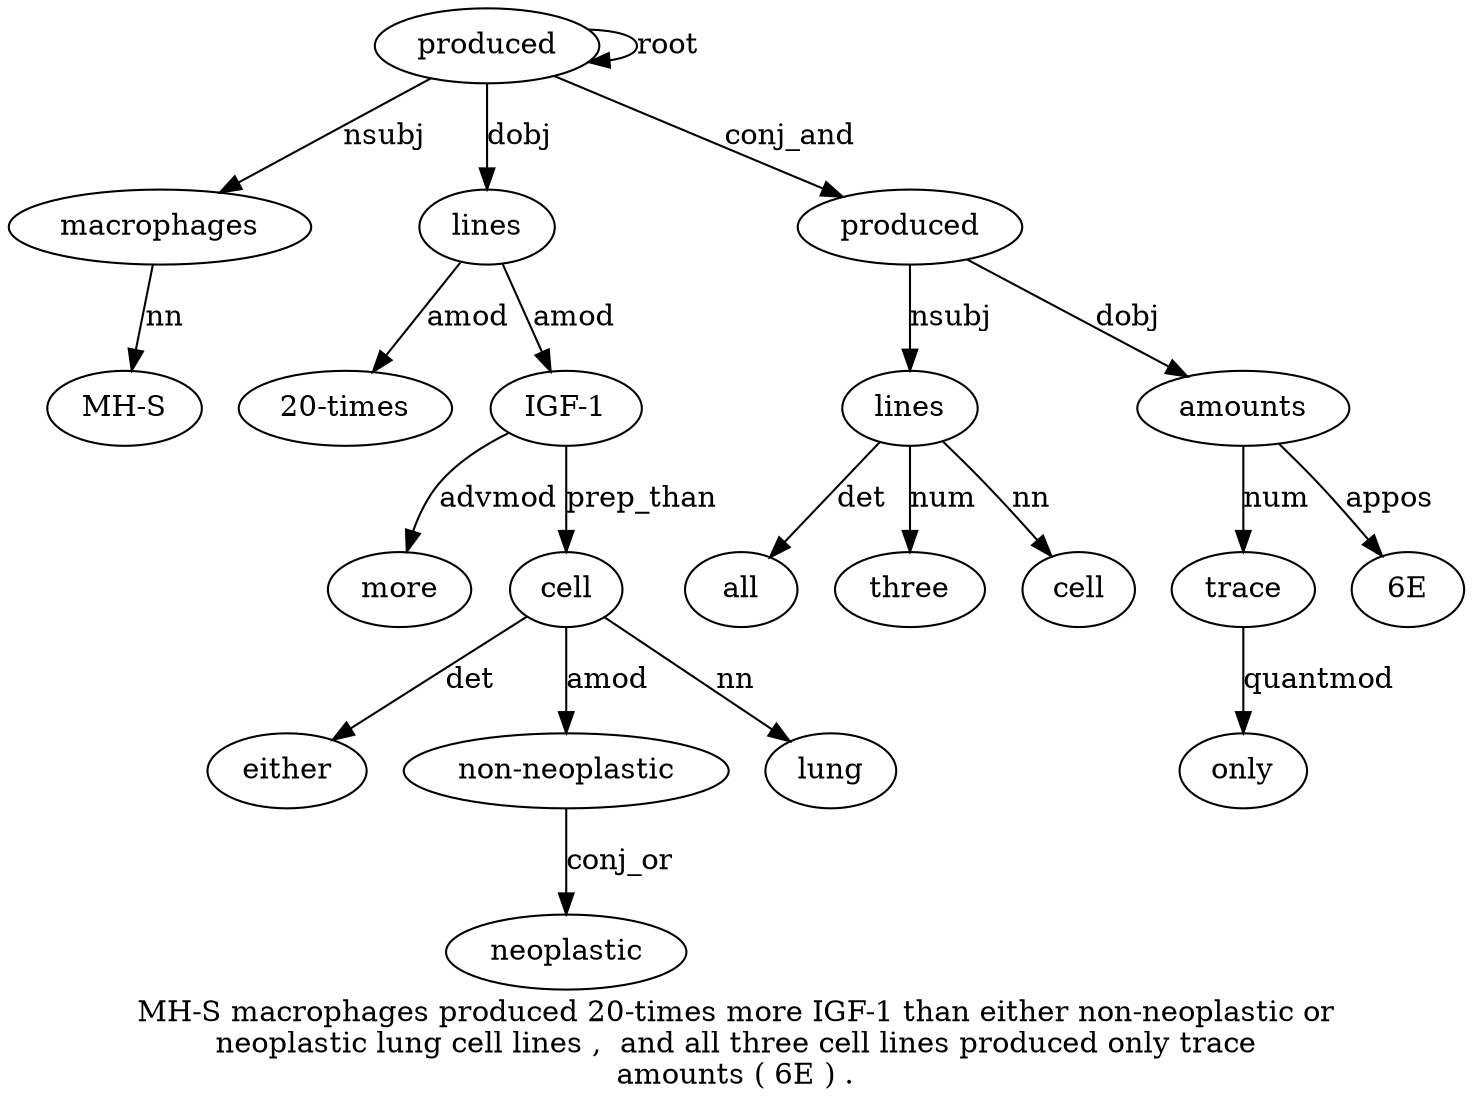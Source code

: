 digraph "MH-S macrophages produced 20-times more IGF-1 than either non-neoplastic or neoplastic lung cell lines ,  and all three cell lines produced only trace amounts ( 6E ) ." {
label="MH-S macrophages produced 20-times more IGF-1 than either non-neoplastic or
neoplastic lung cell lines ,  and all three cell lines produced only trace
amounts ( 6E ) .";
macrophages2 [style=filled, fillcolor=white, label=macrophages];
"MH-S1" [style=filled, fillcolor=white, label="MH-S"];
macrophages2 -> "MH-S1"  [label=nn];
produced3 [style=filled, fillcolor=white, label=produced];
produced3 -> macrophages2  [label=nsubj];
produced3 -> produced3  [label=root];
lines14 [style=filled, fillcolor=white, label=lines];
"20-times4" [style=filled, fillcolor=white, label="20-times"];
lines14 -> "20-times4"  [label=amod];
"IGF-16" [style=filled, fillcolor=white, label="IGF-1"];
more5 [style=filled, fillcolor=white, label=more];
"IGF-16" -> more5  [label=advmod];
lines14 -> "IGF-16"  [label=amod];
cell13 [style=filled, fillcolor=white, label=cell];
either8 [style=filled, fillcolor=white, label=either];
cell13 -> either8  [label=det];
"non-neoplastic9" [style=filled, fillcolor=white, label="non-neoplastic"];
cell13 -> "non-neoplastic9"  [label=amod];
neoplastic11 [style=filled, fillcolor=white, label=neoplastic];
"non-neoplastic9" -> neoplastic11  [label=conj_or];
lung12 [style=filled, fillcolor=white, label=lung];
cell13 -> lung12  [label=nn];
"IGF-16" -> cell13  [label=prep_than];
produced3 -> lines14  [label=dobj];
lines20 [style=filled, fillcolor=white, label=lines];
all17 [style=filled, fillcolor=white, label=all];
lines20 -> all17  [label=det];
three18 [style=filled, fillcolor=white, label=three];
lines20 -> three18  [label=num];
cell19 [style=filled, fillcolor=white, label=cell];
lines20 -> cell19  [label=nn];
produced21 [style=filled, fillcolor=white, label=produced];
produced21 -> lines20  [label=nsubj];
produced3 -> produced21  [label=conj_and];
trace23 [style=filled, fillcolor=white, label=trace];
only22 [style=filled, fillcolor=white, label=only];
trace23 -> only22  [label=quantmod];
amounts24 [style=filled, fillcolor=white, label=amounts];
amounts24 -> trace23  [label=num];
produced21 -> amounts24  [label=dobj];
"6E2" [style=filled, fillcolor=white, label="6E"];
amounts24 -> "6E2"  [label=appos];
}
